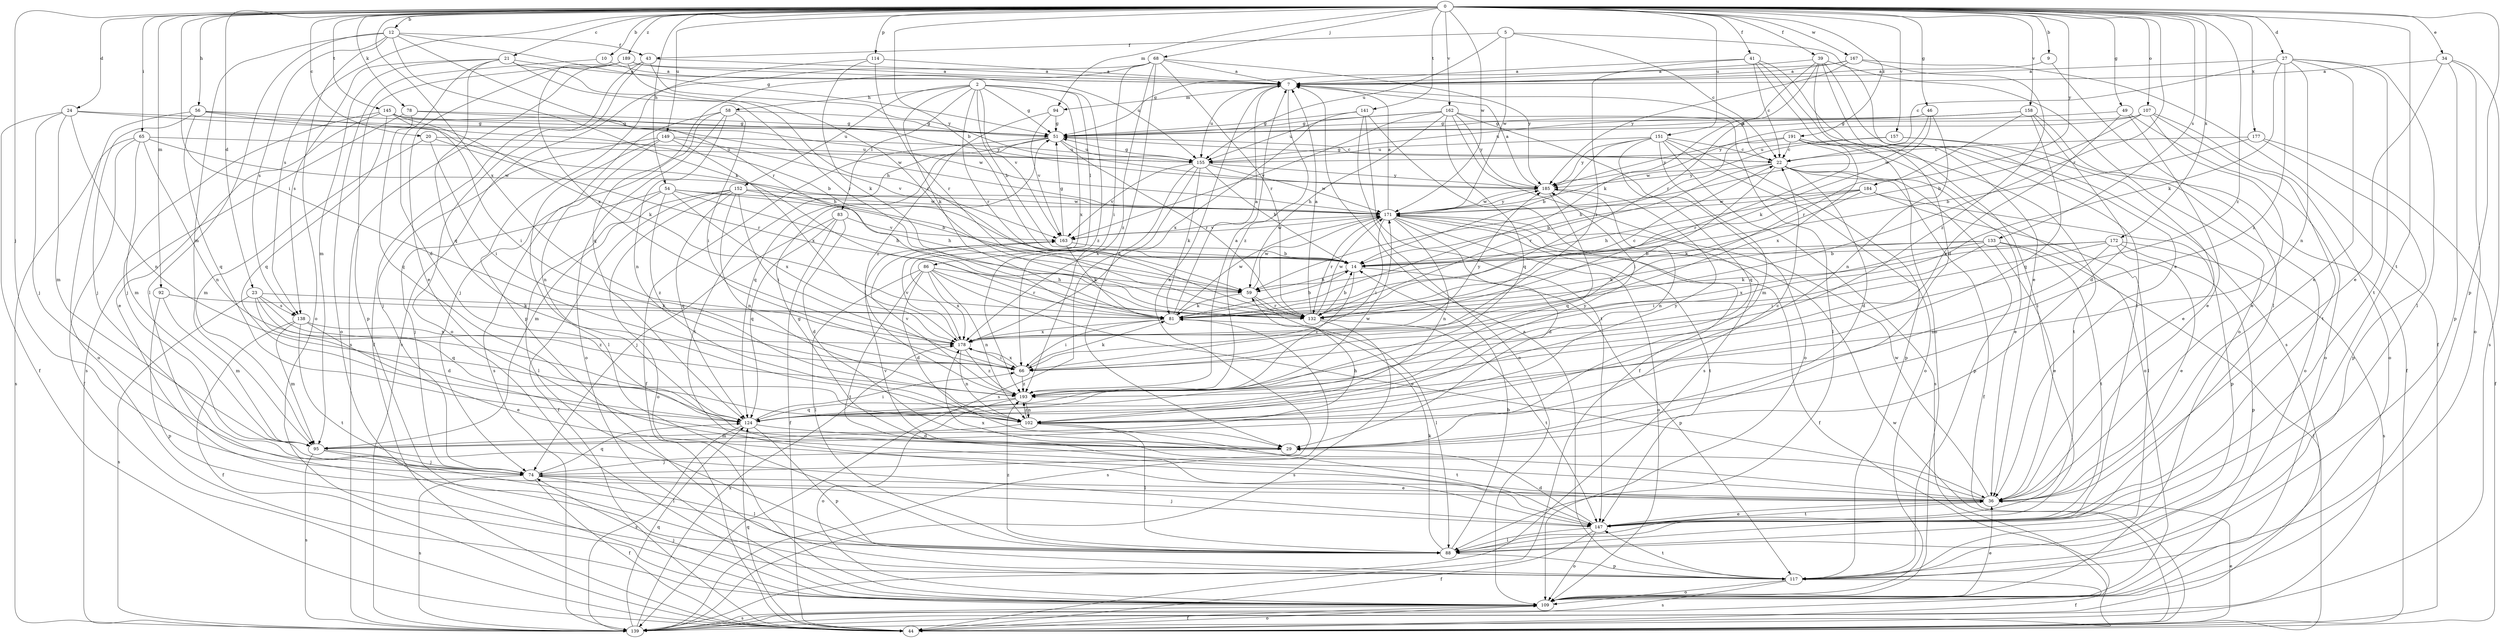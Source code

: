 strict digraph  {
0;
2;
5;
7;
9;
10;
12;
14;
20;
21;
22;
23;
24;
27;
29;
34;
36;
39;
41;
43;
44;
46;
49;
51;
54;
56;
58;
59;
65;
66;
68;
74;
78;
81;
83;
86;
88;
92;
94;
95;
102;
107;
109;
114;
117;
124;
132;
133;
138;
139;
141;
145;
147;
149;
151;
152;
155;
157;
158;
162;
163;
167;
171;
172;
177;
178;
184;
185;
189;
191;
193;
0 -> 9  [label=b];
0 -> 10  [label=b];
0 -> 12  [label=b];
0 -> 14  [label=b];
0 -> 20  [label=c];
0 -> 21  [label=c];
0 -> 23  [label=d];
0 -> 24  [label=d];
0 -> 27  [label=d];
0 -> 34  [label=e];
0 -> 39  [label=f];
0 -> 41  [label=f];
0 -> 46  [label=g];
0 -> 49  [label=g];
0 -> 54  [label=h];
0 -> 56  [label=h];
0 -> 65  [label=i];
0 -> 66  [label=i];
0 -> 68  [label=j];
0 -> 74  [label=j];
0 -> 78  [label=k];
0 -> 92  [label=m];
0 -> 94  [label=m];
0 -> 107  [label=o];
0 -> 114  [label=p];
0 -> 117  [label=p];
0 -> 132  [label=r];
0 -> 133  [label=s];
0 -> 138  [label=s];
0 -> 141  [label=t];
0 -> 145  [label=t];
0 -> 147  [label=t];
0 -> 149  [label=u];
0 -> 151  [label=u];
0 -> 157  [label=v];
0 -> 158  [label=v];
0 -> 162  [label=v];
0 -> 167  [label=w];
0 -> 171  [label=w];
0 -> 172  [label=x];
0 -> 177  [label=x];
0 -> 178  [label=x];
0 -> 184  [label=y];
0 -> 189  [label=z];
0 -> 191  [label=z];
0 -> 193  [label=z];
2 -> 14  [label=b];
2 -> 51  [label=g];
2 -> 58  [label=h];
2 -> 81  [label=k];
2 -> 83  [label=l];
2 -> 86  [label=l];
2 -> 132  [label=r];
2 -> 152  [label=u];
2 -> 163  [label=v];
2 -> 178  [label=x];
2 -> 193  [label=z];
5 -> 22  [label=c];
5 -> 36  [label=e];
5 -> 43  [label=f];
5 -> 155  [label=u];
5 -> 171  [label=w];
7 -> 94  [label=m];
7 -> 155  [label=u];
7 -> 193  [label=z];
9 -> 7  [label=a];
9 -> 88  [label=l];
10 -> 7  [label=a];
10 -> 109  [label=o];
12 -> 43  [label=f];
12 -> 51  [label=g];
12 -> 81  [label=k];
12 -> 88  [label=l];
12 -> 95  [label=m];
12 -> 109  [label=o];
12 -> 132  [label=r];
12 -> 138  [label=s];
14 -> 59  [label=h];
14 -> 117  [label=p];
14 -> 193  [label=z];
20 -> 66  [label=i];
20 -> 95  [label=m];
20 -> 132  [label=r];
20 -> 155  [label=u];
21 -> 7  [label=a];
21 -> 29  [label=d];
21 -> 59  [label=h];
21 -> 95  [label=m];
21 -> 124  [label=q];
21 -> 132  [label=r];
21 -> 138  [label=s];
22 -> 7  [label=a];
22 -> 29  [label=d];
22 -> 36  [label=e];
22 -> 44  [label=f];
22 -> 51  [label=g];
22 -> 66  [label=i];
22 -> 117  [label=p];
22 -> 132  [label=r];
22 -> 185  [label=y];
23 -> 29  [label=d];
23 -> 81  [label=k];
23 -> 124  [label=q];
23 -> 138  [label=s];
23 -> 139  [label=s];
23 -> 193  [label=z];
24 -> 44  [label=f];
24 -> 51  [label=g];
24 -> 74  [label=j];
24 -> 95  [label=m];
24 -> 102  [label=n];
24 -> 171  [label=w];
27 -> 7  [label=a];
27 -> 22  [label=c];
27 -> 36  [label=e];
27 -> 81  [label=k];
27 -> 88  [label=l];
27 -> 102  [label=n];
27 -> 147  [label=t];
27 -> 193  [label=z];
29 -> 22  [label=c];
29 -> 74  [label=j];
34 -> 7  [label=a];
34 -> 36  [label=e];
34 -> 109  [label=o];
34 -> 117  [label=p];
34 -> 139  [label=s];
36 -> 51  [label=g];
36 -> 147  [label=t];
36 -> 163  [label=v];
36 -> 171  [label=w];
36 -> 178  [label=x];
39 -> 7  [label=a];
39 -> 29  [label=d];
39 -> 81  [label=k];
39 -> 88  [label=l];
39 -> 109  [label=o];
39 -> 132  [label=r];
39 -> 139  [label=s];
41 -> 7  [label=a];
41 -> 22  [label=c];
41 -> 36  [label=e];
41 -> 66  [label=i];
41 -> 88  [label=l];
41 -> 109  [label=o];
43 -> 7  [label=a];
43 -> 44  [label=f];
43 -> 109  [label=o];
43 -> 139  [label=s];
43 -> 185  [label=y];
44 -> 36  [label=e];
44 -> 109  [label=o];
44 -> 124  [label=q];
44 -> 171  [label=w];
46 -> 51  [label=g];
46 -> 81  [label=k];
46 -> 102  [label=n];
46 -> 171  [label=w];
49 -> 36  [label=e];
49 -> 51  [label=g];
49 -> 109  [label=o];
49 -> 193  [label=z];
51 -> 22  [label=c];
51 -> 44  [label=f];
51 -> 124  [label=q];
51 -> 132  [label=r];
51 -> 147  [label=t];
51 -> 155  [label=u];
54 -> 14  [label=b];
54 -> 59  [label=h];
54 -> 74  [label=j];
54 -> 88  [label=l];
54 -> 171  [label=w];
54 -> 178  [label=x];
54 -> 193  [label=z];
56 -> 14  [label=b];
56 -> 51  [label=g];
56 -> 59  [label=h];
56 -> 74  [label=j];
56 -> 109  [label=o];
56 -> 124  [label=q];
58 -> 51  [label=g];
58 -> 66  [label=i];
58 -> 74  [label=j];
58 -> 102  [label=n];
58 -> 109  [label=o];
58 -> 139  [label=s];
59 -> 81  [label=k];
59 -> 88  [label=l];
59 -> 132  [label=r];
59 -> 171  [label=w];
65 -> 44  [label=f];
65 -> 95  [label=m];
65 -> 102  [label=n];
65 -> 139  [label=s];
65 -> 155  [label=u];
65 -> 171  [label=w];
66 -> 81  [label=k];
66 -> 178  [label=x];
66 -> 193  [label=z];
68 -> 7  [label=a];
68 -> 29  [label=d];
68 -> 66  [label=i];
68 -> 124  [label=q];
68 -> 132  [label=r];
68 -> 139  [label=s];
68 -> 185  [label=y];
68 -> 193  [label=z];
74 -> 7  [label=a];
74 -> 36  [label=e];
74 -> 44  [label=f];
74 -> 88  [label=l];
74 -> 124  [label=q];
74 -> 139  [label=s];
78 -> 51  [label=g];
78 -> 124  [label=q];
78 -> 139  [label=s];
78 -> 185  [label=y];
81 -> 7  [label=a];
81 -> 14  [label=b];
81 -> 66  [label=i];
81 -> 139  [label=s];
81 -> 171  [label=w];
81 -> 178  [label=x];
83 -> 29  [label=d];
83 -> 44  [label=f];
83 -> 74  [label=j];
83 -> 124  [label=q];
83 -> 163  [label=v];
86 -> 29  [label=d];
86 -> 36  [label=e];
86 -> 59  [label=h];
86 -> 88  [label=l];
86 -> 102  [label=n];
86 -> 132  [label=r];
86 -> 147  [label=t];
86 -> 178  [label=x];
88 -> 14  [label=b];
88 -> 81  [label=k];
88 -> 117  [label=p];
88 -> 193  [label=z];
92 -> 81  [label=k];
92 -> 95  [label=m];
92 -> 117  [label=p];
94 -> 51  [label=g];
94 -> 163  [label=v];
94 -> 193  [label=z];
95 -> 59  [label=h];
95 -> 74  [label=j];
95 -> 88  [label=l];
95 -> 139  [label=s];
102 -> 88  [label=l];
102 -> 95  [label=m];
102 -> 147  [label=t];
102 -> 185  [label=y];
102 -> 193  [label=z];
107 -> 14  [label=b];
107 -> 36  [label=e];
107 -> 51  [label=g];
107 -> 109  [label=o];
107 -> 147  [label=t];
107 -> 185  [label=y];
109 -> 36  [label=e];
109 -> 44  [label=f];
109 -> 74  [label=j];
109 -> 139  [label=s];
114 -> 7  [label=a];
114 -> 81  [label=k];
114 -> 117  [label=p];
114 -> 132  [label=r];
117 -> 7  [label=a];
117 -> 44  [label=f];
117 -> 109  [label=o];
117 -> 139  [label=s];
117 -> 147  [label=t];
124 -> 29  [label=d];
124 -> 66  [label=i];
124 -> 117  [label=p];
124 -> 139  [label=s];
124 -> 171  [label=w];
124 -> 185  [label=y];
132 -> 7  [label=a];
132 -> 14  [label=b];
132 -> 22  [label=c];
132 -> 139  [label=s];
132 -> 147  [label=t];
132 -> 171  [label=w];
133 -> 14  [label=b];
133 -> 36  [label=e];
133 -> 44  [label=f];
133 -> 66  [label=i];
133 -> 81  [label=k];
133 -> 147  [label=t];
133 -> 178  [label=x];
138 -> 36  [label=e];
138 -> 44  [label=f];
138 -> 95  [label=m];
138 -> 147  [label=t];
138 -> 178  [label=x];
139 -> 124  [label=q];
139 -> 178  [label=x];
141 -> 44  [label=f];
141 -> 51  [label=g];
141 -> 109  [label=o];
141 -> 147  [label=t];
141 -> 178  [label=x];
145 -> 36  [label=e];
145 -> 51  [label=g];
145 -> 66  [label=i];
145 -> 74  [label=j];
145 -> 81  [label=k];
145 -> 124  [label=q];
145 -> 171  [label=w];
147 -> 29  [label=d];
147 -> 36  [label=e];
147 -> 44  [label=f];
147 -> 74  [label=j];
147 -> 88  [label=l];
147 -> 109  [label=o];
149 -> 74  [label=j];
149 -> 88  [label=l];
149 -> 102  [label=n];
149 -> 155  [label=u];
149 -> 163  [label=v];
149 -> 178  [label=x];
151 -> 14  [label=b];
151 -> 22  [label=c];
151 -> 95  [label=m];
151 -> 109  [label=o];
151 -> 117  [label=p];
151 -> 124  [label=q];
151 -> 139  [label=s];
151 -> 155  [label=u];
151 -> 185  [label=y];
152 -> 44  [label=f];
152 -> 59  [label=h];
152 -> 66  [label=i];
152 -> 95  [label=m];
152 -> 102  [label=n];
152 -> 109  [label=o];
152 -> 124  [label=q];
152 -> 171  [label=w];
155 -> 14  [label=b];
155 -> 51  [label=g];
155 -> 81  [label=k];
155 -> 139  [label=s];
155 -> 163  [label=v];
155 -> 171  [label=w];
155 -> 178  [label=x];
155 -> 185  [label=y];
157 -> 36  [label=e];
157 -> 109  [label=o];
157 -> 155  [label=u];
157 -> 171  [label=w];
158 -> 29  [label=d];
158 -> 44  [label=f];
158 -> 51  [label=g];
158 -> 124  [label=q];
158 -> 132  [label=r];
158 -> 155  [label=u];
162 -> 51  [label=g];
162 -> 59  [label=h];
162 -> 88  [label=l];
162 -> 109  [label=o];
162 -> 124  [label=q];
162 -> 139  [label=s];
162 -> 155  [label=u];
162 -> 163  [label=v];
162 -> 185  [label=y];
163 -> 14  [label=b];
163 -> 51  [label=g];
163 -> 81  [label=k];
163 -> 171  [label=w];
167 -> 7  [label=a];
167 -> 44  [label=f];
167 -> 51  [label=g];
167 -> 185  [label=y];
167 -> 193  [label=z];
171 -> 7  [label=a];
171 -> 29  [label=d];
171 -> 44  [label=f];
171 -> 66  [label=i];
171 -> 102  [label=n];
171 -> 109  [label=o];
171 -> 132  [label=r];
171 -> 147  [label=t];
171 -> 163  [label=v];
171 -> 185  [label=y];
172 -> 14  [label=b];
172 -> 36  [label=e];
172 -> 66  [label=i];
172 -> 81  [label=k];
172 -> 102  [label=n];
172 -> 117  [label=p];
172 -> 139  [label=s];
177 -> 14  [label=b];
177 -> 22  [label=c];
177 -> 44  [label=f];
177 -> 117  [label=p];
178 -> 66  [label=i];
178 -> 102  [label=n];
178 -> 163  [label=v];
178 -> 185  [label=y];
178 -> 193  [label=z];
184 -> 14  [label=b];
184 -> 59  [label=h];
184 -> 81  [label=k];
184 -> 88  [label=l];
184 -> 117  [label=p];
184 -> 171  [label=w];
185 -> 7  [label=a];
185 -> 102  [label=n];
185 -> 124  [label=q];
185 -> 171  [label=w];
189 -> 7  [label=a];
189 -> 36  [label=e];
189 -> 117  [label=p];
189 -> 132  [label=r];
189 -> 155  [label=u];
189 -> 178  [label=x];
191 -> 22  [label=c];
191 -> 59  [label=h];
191 -> 109  [label=o];
191 -> 132  [label=r];
191 -> 147  [label=t];
191 -> 178  [label=x];
191 -> 185  [label=y];
193 -> 7  [label=a];
193 -> 102  [label=n];
193 -> 109  [label=o];
193 -> 124  [label=q];
193 -> 163  [label=v];
}
